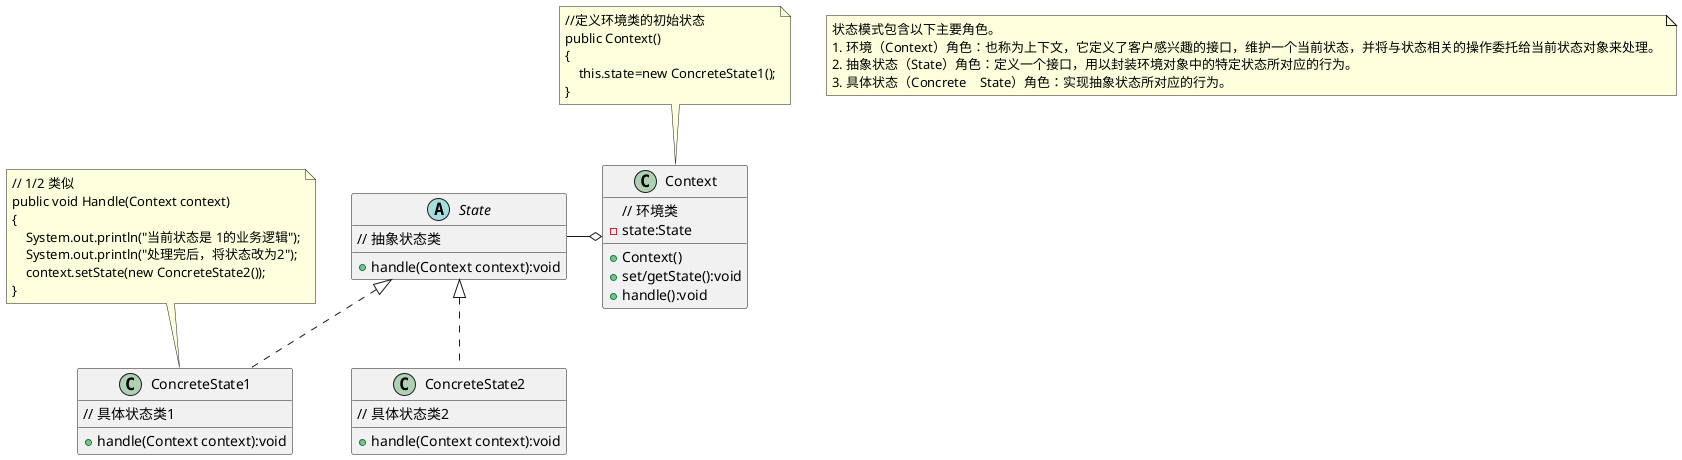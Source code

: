 @startuml
note as 状态模式
状态模式包含以下主要角色。
1. 环境（Context）角色：也称为上下文，它定义了客户感兴趣的接口，维护一个当前状态，并将与状态相关的操作委托给当前状态对象来处理。
2. 抽象状态（State）角色：定义一个接口，用以封装环境对象中的特定状态所对应的行为。
3. 具体状态（Concrete    State）角色：实现抽象状态所对应的行为。
end note
class Context{
// 环境类
- state:State
+ Context()
+ set/getState():void
+ handle():void
}

note as 环境类
//定义环境类的初始状态
public Context()
{
    this.state=new ConcreteState1();
}
end note
环境类 .. Context

abstract State{
// 抽象状态类
+ handle(Context context):void
}

class ConcreteState1{
// 具体状态类1
+ handle(Context context):void
}
note as 具体状态类
// 1/2 类似
public void Handle(Context context)
{
    System.out.println("当前状态是 1的业务逻辑");
    System.out.println("处理完后，将状态改为2");
    context.setState(new ConcreteState2());
}
end note

具体状态类 .. ConcreteState1
class ConcreteState2{
// 具体状态类2
+ handle(Context context):void
}

State -right-o Context
ConcreteState1 .up.|> State
ConcreteState2 .up.|> State

@enduml